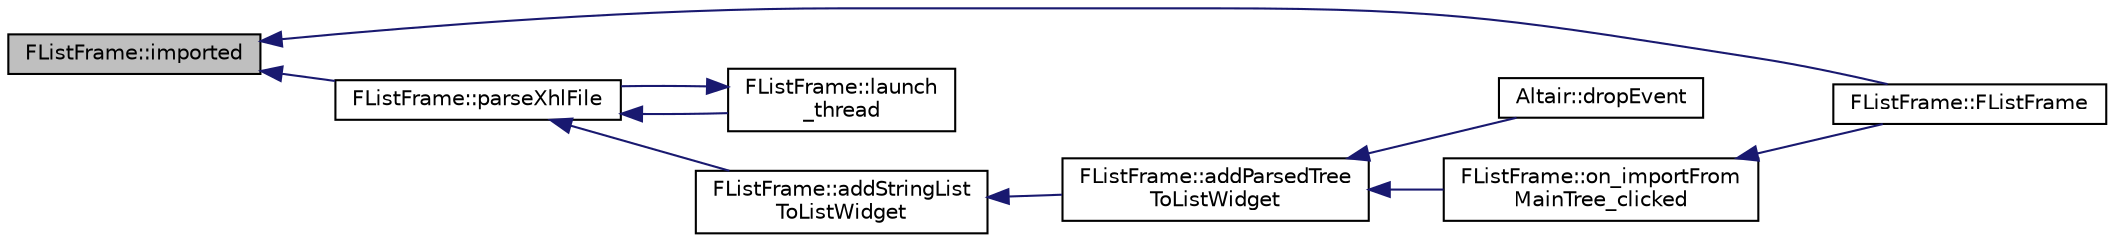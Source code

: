 digraph "FListFrame::imported"
{
 // INTERACTIVE_SVG=YES
  edge [fontname="Helvetica",fontsize="10",labelfontname="Helvetica",labelfontsize="10"];
  node [fontname="Helvetica",fontsize="10",shape=record];
  rankdir="LR";
  Node237 [label="FListFrame::imported",height=0.2,width=0.4,color="black", fillcolor="grey75", style="filled", fontcolor="black"];
  Node237 -> Node238 [dir="back",color="midnightblue",fontsize="10",style="solid",fontname="Helvetica"];
  Node238 [label="FListFrame::FListFrame",height=0.2,width=0.4,color="black", fillcolor="white", style="filled",URL="$class_f_list_frame.html#a865246df8a4d4000ac3c818abc6d7f71",tooltip="Constructeur de la classe. "];
  Node237 -> Node239 [dir="back",color="midnightblue",fontsize="10",style="solid",fontname="Helvetica"];
  Node239 [label="FListFrame::parseXhlFile",height=0.2,width=0.4,color="black", fillcolor="white", style="filled",URL="$class_f_list_frame.html#a802475894ee1e30753faed81d9f9dc4b",tooltip="Appelle parseXhlFile(const QString&) sur l&#39;ensemble de widgetContainer. "];
  Node239 -> Node240 [dir="back",color="midnightblue",fontsize="10",style="solid",fontname="Helvetica"];
  Node240 [label="FListFrame::launch\l_thread",height=0.2,width=0.4,color="black", fillcolor="white", style="filled",URL="$class_f_list_frame.html#a22a50157e8c6d287c2b2c08d2b7deee9"];
  Node240 -> Node239 [dir="back",color="midnightblue",fontsize="10",style="solid",fontname="Helvetica"];
  Node239 -> Node241 [dir="back",color="midnightblue",fontsize="10",style="solid",fontname="Helvetica"];
  Node241 [label="FListFrame::addStringList\lToListWidget",height=0.2,width=0.4,color="black", fillcolor="white", style="filled",URL="$class_f_list_frame.html#af8c91e66c02e4c6f1f0fb66097903b73"];
  Node241 -> Node242 [dir="back",color="midnightblue",fontsize="10",style="solid",fontname="Helvetica"];
  Node242 [label="FListFrame::addParsedTree\lToListWidget",height=0.2,width=0.4,color="black", fillcolor="white", style="filled",URL="$class_f_list_frame.html#a4228ed10f2d800b92ff34e2f25edcd8c",tooltip="Ajoute les fichiers d&#39;une portion d&#39;arborescence de fichiers au composant courant de l&#39;onglet central..."];
  Node242 -> Node243 [dir="back",color="midnightblue",fontsize="10",style="solid",fontname="Helvetica"];
  Node243 [label="Altair::dropEvent",height=0.2,width=0.4,color="black", fillcolor="white", style="filled",URL="$class_altair.html#a1afa285a65e0bdff4c761ad05ec9f8df",tooltip="Fonction réimplémentée : fin du déplacement de la souris. "];
  Node242 -> Node244 [dir="back",color="midnightblue",fontsize="10",style="solid",fontname="Helvetica"];
  Node244 [label="FListFrame::on_importFrom\lMainTree_clicked",height=0.2,width=0.4,color="black", fillcolor="white", style="filled",URL="$class_f_list_frame.html#ac14c494842340a0438766256c01f83bc"];
  Node244 -> Node238 [dir="back",color="midnightblue",fontsize="10",style="solid",fontname="Helvetica"];
}
